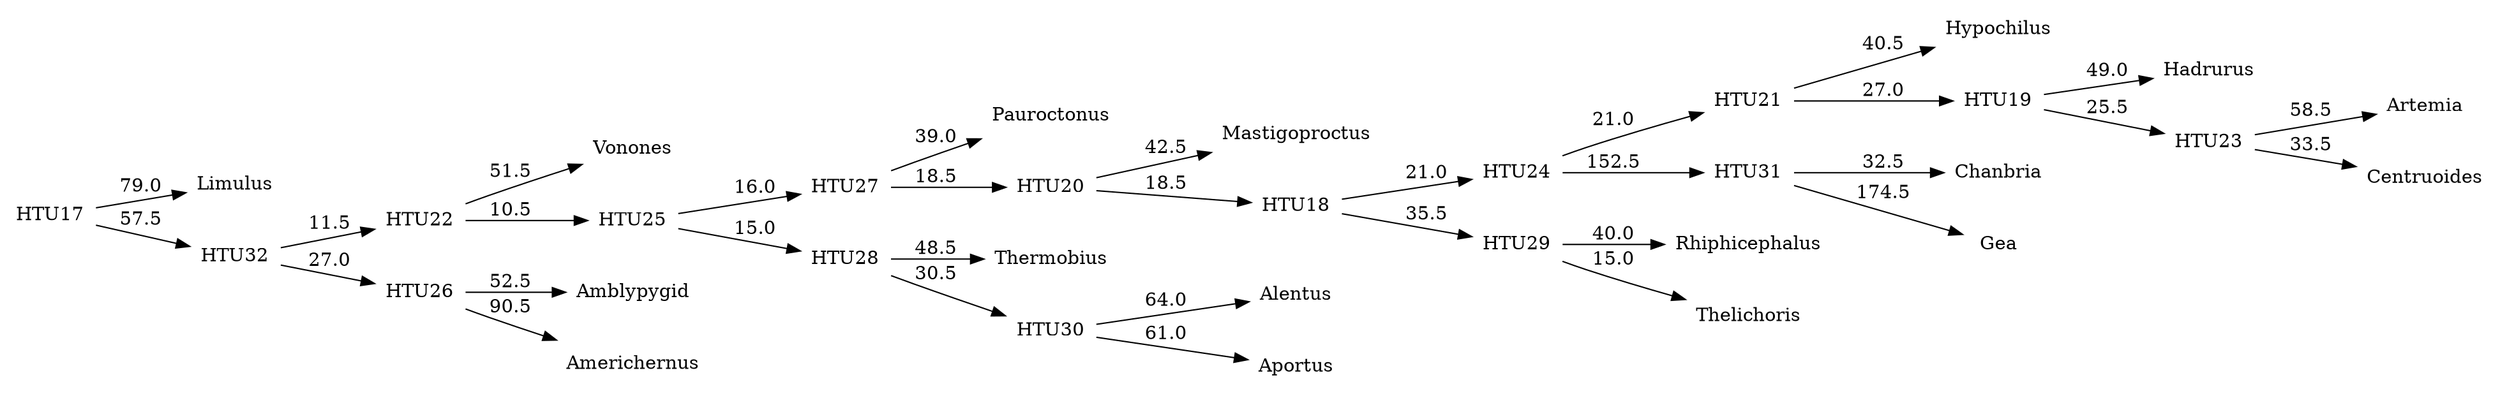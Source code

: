 digraph G {
	rankdir = LR;	node [ shape = none];

    0 [label=Alentus];
    1 [label=Amblypygid];
    2 [label=Americhernus];
    3 [label=Aportus];
    4 [label=Artemia];
    5 [label=Centruoides];
    6 [label=Chanbria];
    7 [label=Gea];
    8 [label=Hadrurus];
    9 [label=Hypochilus];
    10 [label=Limulus];
    11 [label=Mastigoproctus];
    12 [label=Pauroctonus];
    13 [label=Rhiphicephalus];
    14 [label=Thelichoris];
    15 [label=Thermobius];
    16 [label=Vonones];
    17 [label=HTU17];
    18 [label=HTU18];
    19 [label=HTU19];
    20 [label=HTU20];
    21 [label=HTU21];
    22 [label=HTU22];
    23 [label=HTU23];
    24 [label=HTU24];
    25 [label=HTU25];
    26 [label=HTU26];
    27 [label=HTU27];
    28 [label=HTU28];
    29 [label=HTU29];
    30 [label=HTU30];
    31 [label=HTU31];
    32 [label=HTU32];
    17 -> 10 [label=79.0];
    17 -> 32 [label=57.5];
    18 -> 24 [label=21.0];
    18 -> 29 [label=35.5];
    19 -> 8 [label=49.0];
    19 -> 23 [label=25.5];
    20 -> 11 [label=42.5];
    20 -> 18 [label=18.5];
    21 -> 9 [label=40.5];
    21 -> 19 [label=27.0];
    22 -> 16 [label=51.5];
    22 -> 25 [label=10.5];
    23 -> 4 [label=58.5];
    23 -> 5 [label=33.5];
    24 -> 21 [label=21.0];
    24 -> 31 [label=152.5];
    25 -> 27 [label=16.0];
    25 -> 28 [label=15.0];
    26 -> 1 [label=52.5];
    26 -> 2 [label=90.5];
    27 -> 12 [label=39.0];
    27 -> 20 [label=18.5];
    28 -> 15 [label=48.5];
    28 -> 30 [label=30.5];
    29 -> 13 [label=40.0];
    29 -> 14 [label=15.0];
    30 -> 0 [label=64.0];
    30 -> 3 [label=61.0];
    31 -> 6 [label=32.5];
    31 -> 7 [label=174.5];
    32 -> 22 [label=11.5];
    32 -> 26 [label=27.0];
}
//999.0
digraph G {
	rankdir = LR;	node [ shape = none];

    0 [label=Alentus];
    1 [label=Amblypygid];
    2 [label=Americhernus];
    3 [label=Aportus];
    4 [label=Artemia];
    5 [label=Centruoides];
    6 [label=Chanbria];
    7 [label=Gea];
    8 [label=Hadrurus];
    9 [label=Hypochilus];
    10 [label=Limulus];
    11 [label=Mastigoproctus];
    12 [label=Pauroctonus];
    13 [label=Rhiphicephalus];
    14 [label=Thelichoris];
    15 [label=Thermobius];
    16 [label=Vonones];
    17 [label=HTU17];
    18 [label=HTU18];
    19 [label=HTU19];
    20 [label=HTU20];
    21 [label=HTU21];
    22 [label=HTU22];
    23 [label=HTU23];
    24 [label=HTU24];
    25 [label=HTU25];
    26 [label=HTU26];
    27 [label=HTU27];
    28 [label=HTU28];
    29 [label=HTU29];
    30 [label=HTU30];
    31 [label=HTU31];
    32 [label=HTU32];
    17 -> 10 [label=79.0];
    17 -> 20 [label=57.5];
    18 -> 4 [label=58.5];
    18 -> 5 [label=33.5];
    19 -> 21 [label=21.0];
    19 -> 26 [label=35.5];
    20 -> 31 [label=27.0];
    20 -> 32 [label=11.5];
    21 -> 23 [label=21.0];
    21 -> 24 [label=152.5];
    22 -> 11 [label=42.5];
    22 -> 19 [label=18.5];
    23 -> 9 [label=40.5];
    23 -> 27 [label=27.0];
    24 -> 6 [label=32.5];
    24 -> 7 [label=174.5];
    25 -> 12 [label=39.0];
    25 -> 22 [label=18.5];
    26 -> 13 [label=40.0];
    26 -> 14 [label=15.0];
    27 -> 8 [label=49.0];
    27 -> 18 [label=25.5];
    28 -> 15 [label=48.5];
    28 -> 30 [label=30.5];
    29 -> 25 [label=16.0];
    29 -> 28 [label=15.0];
    30 -> 0 [label=64.0];
    30 -> 3 [label=61.0];
    31 -> 1 [label=52.5];
    31 -> 2 [label=90.5];
    32 -> 16 [label=51.5];
    32 -> 29 [label=10.5];
}
//999.0
digraph G {
	rankdir = LR;	node [ shape = none];

    0 [label=Alentus];
    1 [label=Amblypygid];
    2 [label=Americhernus];
    3 [label=Aportus];
    4 [label=Artemia];
    5 [label=Centruoides];
    6 [label=Chanbria];
    7 [label=Gea];
    8 [label=Hadrurus];
    9 [label=Hypochilus];
    10 [label=Limulus];
    11 [label=Mastigoproctus];
    12 [label=Pauroctonus];
    13 [label=Rhiphicephalus];
    14 [label=Thelichoris];
    15 [label=Thermobius];
    16 [label=Vonones];
    17 [label=HTU17];
    18 [label=HTU18];
    19 [label=HTU19];
    20 [label=HTU20];
    21 [label=HTU21];
    22 [label=HTU22];
    23 [label=HTU23];
    24 [label=HTU24];
    25 [label=HTU25];
    26 [label=HTU26];
    27 [label=HTU27];
    28 [label=HTU28];
    29 [label=HTU29];
    30 [label=HTU30];
    31 [label=HTU31];
    32 [label=HTU32];
    17 -> 10 [label=79.0];
    17 -> 24 [label=57.5];
    18 -> 0 [label=64.0];
    18 -> 3 [label=61.0];
    19 -> 12 [label=39.0];
    19 -> 26 [label=18.5];
    20 -> 15 [label=48.5];
    20 -> 18 [label=30.5];
    21 -> 19 [label=16.0];
    21 -> 20 [label=15.0];
    22 -> 16 [label=51.5];
    22 -> 21 [label=10.5];
    23 -> 1 [label=52.5];
    23 -> 2 [label=90.5];
    24 -> 22 [label=11.5];
    24 -> 23 [label=27.0];
    25 -> 29 [label=35.5];
    25 -> 32 [label=21.0];
    26 -> 11 [label=42.5];
    26 -> 25 [label=18.5];
    27 -> 4 [label=58.5];
    27 -> 5 [label=33.5];
    28 -> 8 [label=49.0];
    28 -> 27 [label=25.5];
    29 -> 13 [label=40.0];
    29 -> 14 [label=15.0];
    30 -> 9 [label=40.5];
    30 -> 28 [label=27.0];
    31 -> 6 [label=32.5];
    31 -> 7 [label=174.5];
    32 -> 30 [label=21.0];
    32 -> 31 [label=152.5];
}
//999.0
digraph G {
	rankdir = LR;	node [ shape = none];

    0 [label=Alentus];
    1 [label=Amblypygid];
    2 [label=Americhernus];
    3 [label=Aportus];
    4 [label=Artemia];
    5 [label=Centruoides];
    6 [label=Chanbria];
    7 [label=Gea];
    8 [label=Hadrurus];
    9 [label=Hypochilus];
    10 [label=Limulus];
    11 [label=Mastigoproctus];
    12 [label=Pauroctonus];
    13 [label=Rhiphicephalus];
    14 [label=Thelichoris];
    15 [label=Thermobius];
    16 [label=Vonones];
    17 [label=HTU17];
    18 [label=HTU18];
    19 [label=HTU19];
    20 [label=HTU20];
    21 [label=HTU21];
    22 [label=HTU22];
    23 [label=HTU23];
    24 [label=HTU24];
    25 [label=HTU25];
    26 [label=HTU26];
    27 [label=HTU27];
    28 [label=HTU28];
    29 [label=HTU29];
    30 [label=HTU30];
    31 [label=HTU31];
    32 [label=HTU32];
    17 -> 10 [label=79.0];
    17 -> 24 [label=57.5];
    18 -> 0 [label=64.0];
    18 -> 3 [label=61.0];
    19 -> 12 [label=39.0];
    19 -> 26 [label=18.5];
    20 -> 15 [label=48.5];
    20 -> 18 [label=30.5];
    21 -> 19 [label=16.0];
    21 -> 20 [label=15.0];
    22 -> 1 [label=52.5];
    22 -> 2 [label=90.5];
    23 -> 16 [label=51.5];
    23 -> 21 [label=10.5];
    24 -> 22 [label=27.0];
    24 -> 23 [label=11.5];
    25 -> 29 [label=35.5];
    25 -> 32 [label=21.0];
    26 -> 11 [label=42.5];
    26 -> 25 [label=18.5];
    27 -> 4 [label=58.5];
    27 -> 5 [label=33.5];
    28 -> 8 [label=49.0];
    28 -> 27 [label=25.5];
    29 -> 13 [label=40.0];
    29 -> 14 [label=15.0];
    30 -> 9 [label=40.5];
    30 -> 28 [label=27.0];
    31 -> 6 [label=32.5];
    31 -> 7 [label=174.5];
    32 -> 30 [label=21.0];
    32 -> 31 [label=152.5];
}
//999.0
digraph G {
	rankdir = LR;	node [ shape = none];

    0 [label=Alentus];
    1 [label=Amblypygid];
    2 [label=Americhernus];
    3 [label=Aportus];
    4 [label=Artemia];
    5 [label=Centruoides];
    6 [label=Chanbria];
    7 [label=Gea];
    8 [label=Hadrurus];
    9 [label=Hypochilus];
    10 [label=Limulus];
    11 [label=Mastigoproctus];
    12 [label=Pauroctonus];
    13 [label=Rhiphicephalus];
    14 [label=Thelichoris];
    15 [label=Thermobius];
    16 [label=Vonones];
    17 [label=HTU17];
    18 [label=HTU18];
    19 [label=HTU19];
    20 [label=HTU20];
    21 [label=HTU21];
    22 [label=HTU22];
    23 [label=HTU23];
    24 [label=HTU24];
    25 [label=HTU25];
    26 [label=HTU26];
    27 [label=HTU27];
    28 [label=HTU28];
    29 [label=HTU29];
    30 [label=HTU30];
    31 [label=HTU31];
    32 [label=HTU32];
    17 -> 10 [label=79.0];
    17 -> 22 [label=57.5];
    18 -> 0 [label=64.0];
    18 -> 3 [label=61.0];
    19 -> 15 [label=48.5];
    19 -> 18 [label=30.5];
    20 -> 1 [label=52.5];
    20 -> 2 [label=90.5];
    21 -> 16 [label=51.5];
    21 -> 24 [label=10.5];
    22 -> 20 [label=27.0];
    22 -> 21 [label=11.5];
    23 -> 12 [label=39.0];
    23 -> 32 [label=18.5];
    24 -> 19 [label=15.0];
    24 -> 23 [label=16.0];
    25 -> 4 [label=58.5];
    25 -> 5 [label=33.5];
    26 -> 8 [label=49.0];
    26 -> 25 [label=25.5];
    27 -> 9 [label=40.5];
    27 -> 26 [label=27.0];
    28 -> 6 [label=32.5];
    28 -> 7 [label=174.5];
    29 -> 27 [label=21.0];
    29 -> 28 [label=152.5];
    30 -> 13 [label=40.0];
    30 -> 14 [label=15.0];
    31 -> 29 [label=21.0];
    31 -> 30 [label=35.5];
    32 -> 11 [label=42.5];
    32 -> 31 [label=18.5];
}
//999.0
digraph G {
	rankdir = LR;	node [ shape = none];

    0 [label=Alentus];
    1 [label=Amblypygid];
    2 [label=Americhernus];
    3 [label=Aportus];
    4 [label=Artemia];
    5 [label=Centruoides];
    6 [label=Chanbria];
    7 [label=Gea];
    8 [label=Hadrurus];
    9 [label=Hypochilus];
    10 [label=Limulus];
    11 [label=Mastigoproctus];
    12 [label=Pauroctonus];
    13 [label=Rhiphicephalus];
    14 [label=Thelichoris];
    15 [label=Thermobius];
    16 [label=Vonones];
    17 [label=HTU17];
    18 [label=HTU18];
    19 [label=HTU19];
    20 [label=HTU20];
    21 [label=HTU21];
    22 [label=HTU22];
    23 [label=HTU23];
    24 [label=HTU24];
    25 [label=HTU25];
    26 [label=HTU26];
    27 [label=HTU27];
    28 [label=HTU28];
    29 [label=HTU29];
    30 [label=HTU30];
    31 [label=HTU31];
    32 [label=HTU32];
    17 -> 10 [label=79.0];
    17 -> 22 [label=57.5];
    18 -> 0 [label=64.0];
    18 -> 3 [label=61.0];
    19 -> 15 [label=48.5];
    19 -> 18 [label=30.5];
    20 -> 16 [label=51.5];
    20 -> 24 [label=10.5];
    21 -> 1 [label=52.5];
    21 -> 2 [label=90.5];
    22 -> 20 [label=11.5];
    22 -> 21 [label=27.0];
    23 -> 12 [label=39.0];
    23 -> 32 [label=18.5];
    24 -> 19 [label=15.0];
    24 -> 23 [label=16.0];
    25 -> 4 [label=58.5];
    25 -> 5 [label=33.5];
    26 -> 8 [label=49.0];
    26 -> 25 [label=25.5];
    27 -> 9 [label=40.5];
    27 -> 26 [label=27.0];
    28 -> 6 [label=32.5];
    28 -> 7 [label=174.5];
    29 -> 27 [label=21.0];
    29 -> 28 [label=152.5];
    30 -> 13 [label=40.0];
    30 -> 14 [label=15.0];
    31 -> 29 [label=21.0];
    31 -> 30 [label=35.5];
    32 -> 11 [label=42.5];
    32 -> 31 [label=18.5];
}
//999.0
digraph G {
	rankdir = LR;	node [ shape = none];

    0 [label=Alentus];
    1 [label=Amblypygid];
    2 [label=Americhernus];
    3 [label=Aportus];
    4 [label=Artemia];
    5 [label=Centruoides];
    6 [label=Chanbria];
    7 [label=Gea];
    8 [label=Hadrurus];
    9 [label=Hypochilus];
    10 [label=Limulus];
    11 [label=Mastigoproctus];
    12 [label=Pauroctonus];
    13 [label=Rhiphicephalus];
    14 [label=Thelichoris];
    15 [label=Thermobius];
    16 [label=Vonones];
    17 [label=HTU17];
    18 [label=HTU18];
    19 [label=HTU19];
    20 [label=HTU20];
    21 [label=HTU21];
    22 [label=HTU22];
    23 [label=HTU23];
    24 [label=HTU24];
    25 [label=HTU25];
    26 [label=HTU26];
    27 [label=HTU27];
    28 [label=HTU28];
    29 [label=HTU29];
    30 [label=HTU30];
    31 [label=HTU31];
    32 [label=HTU32];
    17 -> 10 [label=77.0];
    17 -> 20 [label=52.5];
    18 -> 5 [label=32.5];
    18 -> 8 [label=57.0];
    19 -> 23 [label=19.0];
    19 -> 26 [label=30.5];
    20 -> 31 [label=27.5];
    20 -> 32 [label=10.5];
    21 -> 24 [label=150.5];
    21 -> 27 [label=27.0];
    22 -> 11 [label=40.5];
    22 -> 19 [label=20.5];
    23 -> 9 [label=46.5];
    23 -> 21 [label=20.0];
    24 -> 6 [label=33.5];
    24 -> 7 [label=168.5];
    25 -> 12 [label=40.0];
    25 -> 22 [label=20.0];
    26 -> 13 [label=39.5];
    26 -> 14 [label=14.5];
    27 -> 4 [label=45.5];
    27 -> 18 [label=25.5];
    28 -> 15 [label=48.5];
    28 -> 30 [label=31.5];
    29 -> 25 [label=18.0];
    29 -> 28 [label=17.5];
    30 -> 0 [label=65.0];
    30 -> 3 [label=59.0];
    31 -> 1 [label=51.0];
    31 -> 2 [label=88.0];
    32 -> 16 [label=51.5];
    32 -> 29 [label=8.0];
}
//998.0
digraph G {
	rankdir = LR;	node [ shape = none];

    0 [label=Alentus];
    1 [label=Amblypygid];
    2 [label=Americhernus];
    3 [label=Aportus];
    4 [label=Artemia];
    5 [label=Centruoides];
    6 [label=Chanbria];
    7 [label=Gea];
    8 [label=Hadrurus];
    9 [label=Hypochilus];
    10 [label=Limulus];
    11 [label=Mastigoproctus];
    12 [label=Pauroctonus];
    13 [label=Rhiphicephalus];
    14 [label=Thelichoris];
    15 [label=Thermobius];
    16 [label=Vonones];
    17 [label=HTU17];
    18 [label=HTU18];
    19 [label=HTU19];
    20 [label=HTU20];
    21 [label=HTU21];
    22 [label=HTU22];
    23 [label=HTU23];
    24 [label=HTU24];
    25 [label=HTU25];
    26 [label=HTU26];
    27 [label=HTU27];
    28 [label=HTU28];
    29 [label=HTU29];
    30 [label=HTU30];
    31 [label=HTU31];
    32 [label=HTU32];
    17 -> 10 [label=77.0];
    17 -> 24 [label=52.5];
    18 -> 0 [label=65.0];
    18 -> 3 [label=59.0];
    19 -> 12 [label=40.0];
    19 -> 26 [label=20.0];
    20 -> 15 [label=48.5];
    20 -> 18 [label=31.5];
    21 -> 19 [label=18.0];
    21 -> 20 [label=17.5];
    22 -> 1 [label=51.0];
    22 -> 2 [label=88.0];
    23 -> 16 [label=51.5];
    23 -> 21 [label=8.0];
    24 -> 22 [label=27.5];
    24 -> 23 [label=10.5];
    25 -> 29 [label=30.5];
    25 -> 30 [label=19.0];
    26 -> 11 [label=40.5];
    26 -> 25 [label=20.5];
    27 -> 4 [label=45.5];
    27 -> 28 [label=25.5];
    28 -> 5 [label=32.5];
    28 -> 8 [label=57.0];
    29 -> 13 [label=39.5];
    29 -> 14 [label=14.5];
    30 -> 9 [label=46.5];
    30 -> 32 [label=20.0];
    31 -> 6 [label=33.5];
    31 -> 7 [label=168.5];
    32 -> 27 [label=27.0];
    32 -> 31 [label=150.5];
}
//998.0
digraph G {
	rankdir = LR;	node [ shape = none];

    0 [label=Alentus];
    1 [label=Amblypygid];
    2 [label=Americhernus];
    3 [label=Aportus];
    4 [label=Artemia];
    5 [label=Centruoides];
    6 [label=Chanbria];
    7 [label=Gea];
    8 [label=Hadrurus];
    9 [label=Hypochilus];
    10 [label=Limulus];
    11 [label=Mastigoproctus];
    12 [label=Pauroctonus];
    13 [label=Rhiphicephalus];
    14 [label=Thelichoris];
    15 [label=Thermobius];
    16 [label=Vonones];
    17 [label=HTU17];
    18 [label=HTU18];
    19 [label=HTU19];
    20 [label=HTU20];
    21 [label=HTU21];
    22 [label=HTU22];
    23 [label=HTU23];
    24 [label=HTU24];
    25 [label=HTU25];
    26 [label=HTU26];
    27 [label=HTU27];
    28 [label=HTU28];
    29 [label=HTU29];
    30 [label=HTU30];
    31 [label=HTU31];
    32 [label=HTU32];
    17 -> 10 [label=77.0];
    17 -> 22 [label=52.5];
    18 -> 0 [label=65.0];
    18 -> 3 [label=59.0];
    19 -> 15 [label=48.5];
    19 -> 18 [label=31.5];
    20 -> 16 [label=51.5];
    20 -> 24 [label=8.0];
    21 -> 1 [label=51.0];
    21 -> 2 [label=88.0];
    22 -> 20 [label=10.5];
    22 -> 21 [label=27.5];
    23 -> 12 [label=40.0];
    23 -> 32 [label=20.0];
    24 -> 19 [label=17.5];
    24 -> 23 [label=18.0];
    25 -> 5 [label=32.5];
    25 -> 8 [label=57.0];
    26 -> 4 [label=45.5];
    26 -> 25 [label=25.5];
    27 -> 9 [label=46.5];
    27 -> 29 [label=20.0];
    28 -> 6 [label=33.5];
    28 -> 7 [label=168.5];
    29 -> 26 [label=27.0];
    29 -> 28 [label=150.5];
    30 -> 13 [label=39.5];
    30 -> 14 [label=14.5];
    31 -> 27 [label=19.0];
    31 -> 30 [label=30.5];
    32 -> 11 [label=40.5];
    32 -> 31 [label=20.5];
}
//998.0
digraph G {
	rankdir = LR;	node [ shape = none];

    0 [label=Alentus];
    1 [label=Amblypygid];
    2 [label=Americhernus];
    3 [label=Aportus];
    4 [label=Artemia];
    5 [label=Centruoides];
    6 [label=Chanbria];
    7 [label=Gea];
    8 [label=Hadrurus];
    9 [label=Hypochilus];
    10 [label=Limulus];
    11 [label=Mastigoproctus];
    12 [label=Pauroctonus];
    13 [label=Rhiphicephalus];
    14 [label=Thelichoris];
    15 [label=Thermobius];
    16 [label=Vonones];
    17 [label=HTU17];
    18 [label=HTU18];
    19 [label=HTU19];
    20 [label=HTU20];
    21 [label=HTU21];
    22 [label=HTU22];
    23 [label=HTU23];
    24 [label=HTU24];
    25 [label=HTU25];
    26 [label=HTU26];
    27 [label=HTU27];
    28 [label=HTU28];
    29 [label=HTU29];
    30 [label=HTU30];
    31 [label=HTU31];
    32 [label=HTU32];
    17 -> 10 [label=77.0];
    17 -> 29 [label=52.5];
    18 -> 6 [label=33.5];
    18 -> 7 [label=168.5];
    19 -> 9 [label=46.5];
    19 -> 31 [label=20.0];
    20 -> 13 [label=39.5];
    20 -> 14 [label=14.5];
    21 -> 19 [label=19.0];
    21 -> 20 [label=30.5];
    22 -> 11 [label=40.5];
    22 -> 21 [label=20.5];
    23 -> 0 [label=65.0];
    23 -> 3 [label=59.0];
    24 -> 15 [label=48.5];
    24 -> 23 [label=31.5];
    25 -> 12 [label=40.0];
    25 -> 22 [label=20.0];
    26 -> 24 [label=17.5];
    26 -> 25 [label=18.0];
    27 -> 1 [label=51.0];
    27 -> 2 [label=88.0];
    28 -> 16 [label=51.5];
    28 -> 26 [label=8.0];
    29 -> 27 [label=27.5];
    29 -> 28 [label=10.5];
    30 -> 4 [label=45.5];
    30 -> 32 [label=25.5];
    31 -> 18 [label=150.5];
    31 -> 30 [label=27.0];
    32 -> 5 [label=32.5];
    32 -> 8 [label=57.0];
}
//998.0
